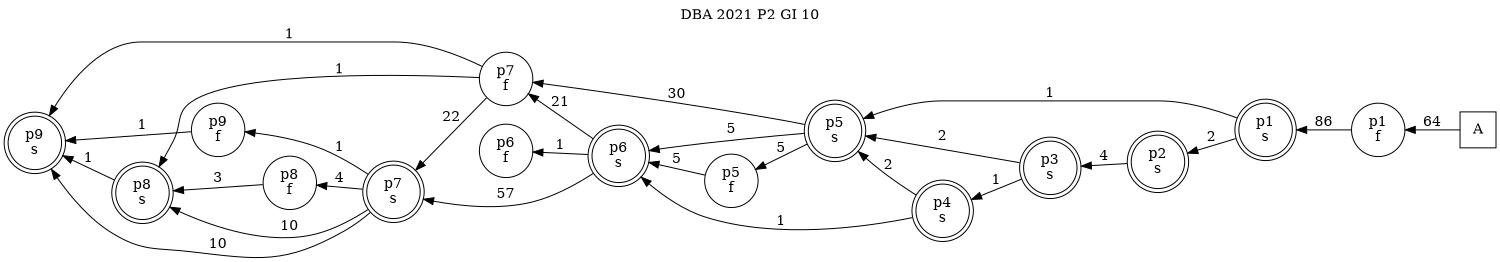 digraph DBA_2021_P2_GI_10_GOOD {
labelloc="tl"
label= " DBA 2021 P2 GI 10 "
rankdir="RL";
graph [ size=" 10 , 10 !"]

"A" [shape="square" label="A"]
"p1_f" [shape="circle" label="p1
f"]
"p1_s" [shape="doublecircle" label="p1
s"]
"p2_s" [shape="doublecircle" label="p2
s"]
"p3_s" [shape="doublecircle" label="p3
s"]
"p5_s" [shape="doublecircle" label="p5
s"]
"p5_f" [shape="circle" label="p5
f"]
"p6_s" [shape="doublecircle" label="p6
s"]
"p6_f" [shape="circle" label="p6
f"]
"p7_s" [shape="doublecircle" label="p7
s"]
"p7_f" [shape="circle" label="p7
f"]
"p8_s" [shape="doublecircle" label="p8
s"]
"p8_f" [shape="circle" label="p8
f"]
"p9_s" [shape="doublecircle" label="p9
s"]
"p4_s" [shape="doublecircle" label="p4
s"]
"p9_f" [shape="circle" label="p9
f"]
"A" -> "p1_f" [ label=64]
"p1_f" -> "p1_s" [ label=86]
"p1_s" -> "p2_s" [ label=2]
"p1_s" -> "p5_s" [ label=1]
"p2_s" -> "p3_s" [ label=4]
"p3_s" -> "p5_s" [ label=2]
"p3_s" -> "p4_s" [ label=1]
"p5_s" -> "p5_f" [ label=5]
"p5_s" -> "p6_s" [ label=5]
"p5_s" -> "p7_f" [ label=30]
"p5_f" -> "p6_s" [ label=5]
"p6_s" -> "p6_f" [ label=1]
"p6_s" -> "p7_s" [ label=57]
"p6_s" -> "p7_f" [ label=21]
"p7_s" -> "p8_s" [ label=10]
"p7_s" -> "p8_f" [ label=4]
"p7_s" -> "p9_s" [ label=10]
"p7_s" -> "p9_f" [ label=1]
"p7_f" -> "p7_s" [ label=22]
"p7_f" -> "p8_s" [ label=1]
"p7_f" -> "p9_s" [ label=1]
"p8_s" -> "p9_s" [ label=1]
"p8_f" -> "p8_s" [ label=3]
"p4_s" -> "p5_s" [ label=2]
"p4_s" -> "p6_s" [ label=1]
"p9_f" -> "p9_s" [ label=1]
}
